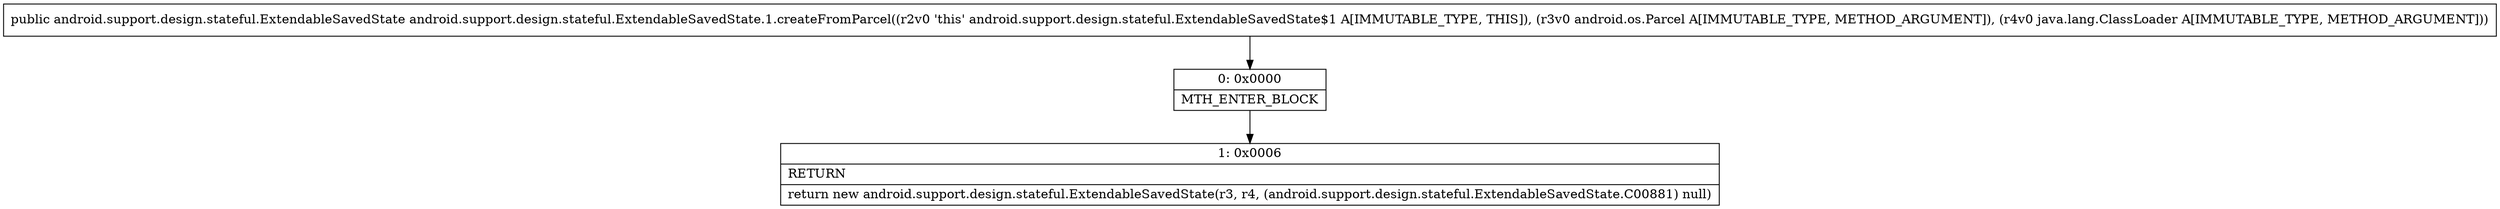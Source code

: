 digraph "CFG forandroid.support.design.stateful.ExtendableSavedState.1.createFromParcel(Landroid\/os\/Parcel;Ljava\/lang\/ClassLoader;)Landroid\/support\/design\/stateful\/ExtendableSavedState;" {
Node_0 [shape=record,label="{0\:\ 0x0000|MTH_ENTER_BLOCK\l}"];
Node_1 [shape=record,label="{1\:\ 0x0006|RETURN\l|return new android.support.design.stateful.ExtendableSavedState(r3, r4, (android.support.design.stateful.ExtendableSavedState.C00881) null)\l}"];
MethodNode[shape=record,label="{public android.support.design.stateful.ExtendableSavedState android.support.design.stateful.ExtendableSavedState.1.createFromParcel((r2v0 'this' android.support.design.stateful.ExtendableSavedState$1 A[IMMUTABLE_TYPE, THIS]), (r3v0 android.os.Parcel A[IMMUTABLE_TYPE, METHOD_ARGUMENT]), (r4v0 java.lang.ClassLoader A[IMMUTABLE_TYPE, METHOD_ARGUMENT])) }"];
MethodNode -> Node_0;
Node_0 -> Node_1;
}

